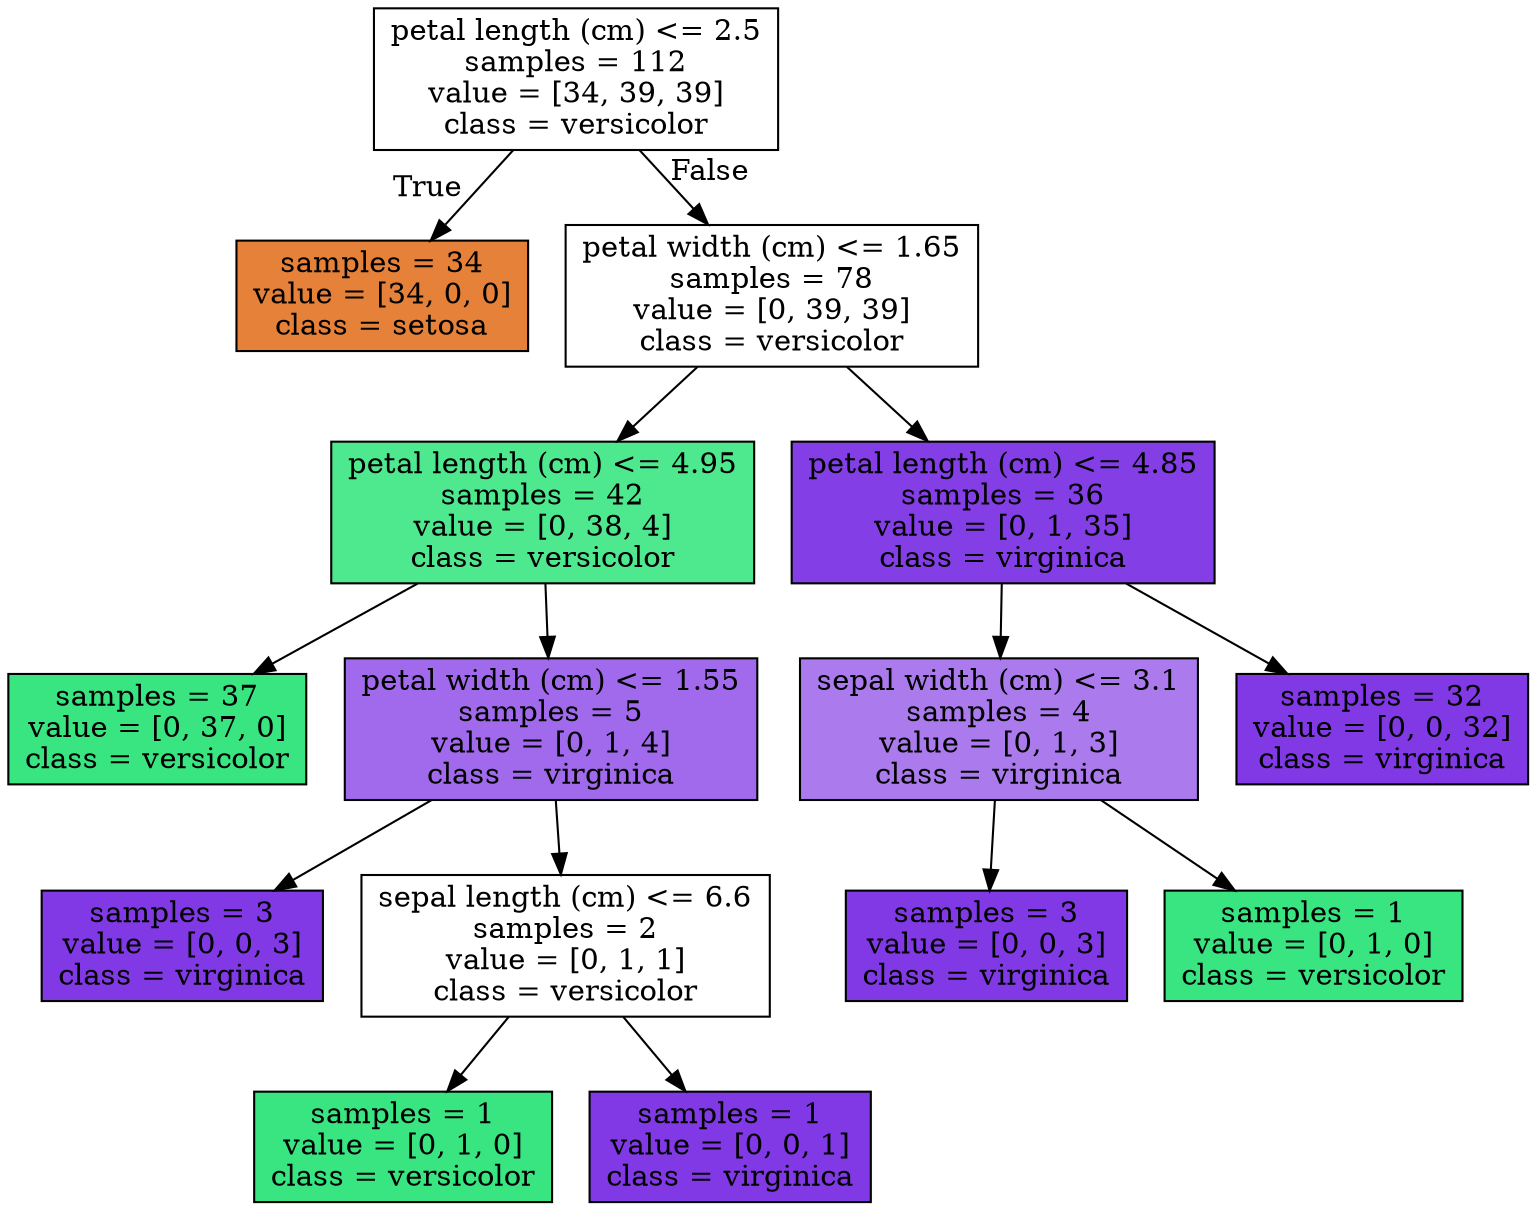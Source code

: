 digraph Tree {
node [shape=box, style="filled", color="black"] ;
0 [label="petal length (cm) <= 2.5\nsamples = 112\nvalue = [34, 39, 39]\nclass = versicolor", fillcolor="#39e58100"] ;
1 [label="samples = 34\nvalue = [34, 0, 0]\nclass = setosa", fillcolor="#e58139ff"] ;
0 -> 1 [labeldistance=2.5, labelangle=45, headlabel="True"] ;
2 [label="petal width (cm) <= 1.65\nsamples = 78\nvalue = [0, 39, 39]\nclass = versicolor", fillcolor="#39e58100"] ;
0 -> 2 [labeldistance=2.5, labelangle=-45, headlabel="False"] ;
3 [label="petal length (cm) <= 4.95\nsamples = 42\nvalue = [0, 38, 4]\nclass = versicolor", fillcolor="#39e581e4"] ;
2 -> 3 ;
4 [label="samples = 37\nvalue = [0, 37, 0]\nclass = versicolor", fillcolor="#39e581ff"] ;
3 -> 4 ;
5 [label="petal width (cm) <= 1.55\nsamples = 5\nvalue = [0, 1, 4]\nclass = virginica", fillcolor="#8139e5bf"] ;
3 -> 5 ;
6 [label="samples = 3\nvalue = [0, 0, 3]\nclass = virginica", fillcolor="#8139e5ff"] ;
5 -> 6 ;
7 [label="sepal length (cm) <= 6.6\nsamples = 2\nvalue = [0, 1, 1]\nclass = versicolor", fillcolor="#39e58100"] ;
5 -> 7 ;
8 [label="samples = 1\nvalue = [0, 1, 0]\nclass = versicolor", fillcolor="#39e581ff"] ;
7 -> 8 ;
9 [label="samples = 1\nvalue = [0, 0, 1]\nclass = virginica", fillcolor="#8139e5ff"] ;
7 -> 9 ;
10 [label="petal length (cm) <= 4.85\nsamples = 36\nvalue = [0, 1, 35]\nclass = virginica", fillcolor="#8139e5f8"] ;
2 -> 10 ;
11 [label="sepal width (cm) <= 3.1\nsamples = 4\nvalue = [0, 1, 3]\nclass = virginica", fillcolor="#8139e5aa"] ;
10 -> 11 ;
12 [label="samples = 3\nvalue = [0, 0, 3]\nclass = virginica", fillcolor="#8139e5ff"] ;
11 -> 12 ;
13 [label="samples = 1\nvalue = [0, 1, 0]\nclass = versicolor", fillcolor="#39e581ff"] ;
11 -> 13 ;
14 [label="samples = 32\nvalue = [0, 0, 32]\nclass = virginica", fillcolor="#8139e5ff"] ;
10 -> 14 ;
}